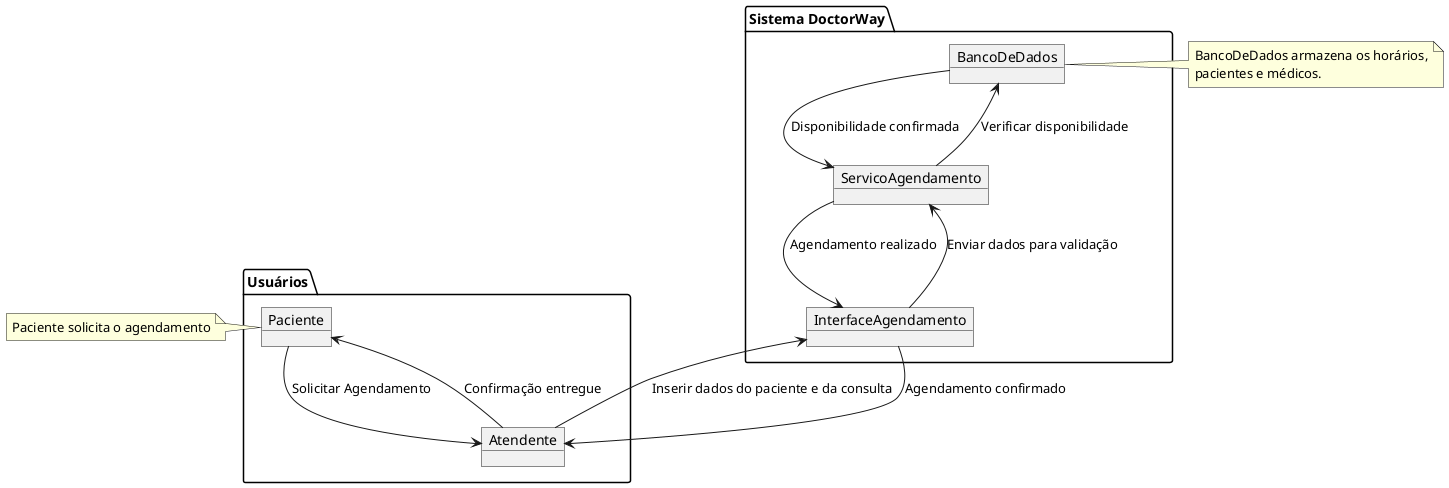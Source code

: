 @startuml
package "Usuários" {
    object Paciente
    object Atendente
}

package "Sistema DoctorWay" {
    object InterfaceAgendamento
    object ServicoAgendamento
    object BancoDeDados
}

Paciente --> Atendente : Solicitar Agendamento
Atendente --> InterfaceAgendamento : Inserir dados do paciente e da consulta
InterfaceAgendamento --> ServicoAgendamento : Enviar dados para validação
ServicoAgendamento --> BancoDeDados : Verificar disponibilidade
BancoDeDados --> ServicoAgendamento : Disponibilidade confirmada
ServicoAgendamento --> InterfaceAgendamento : Agendamento realizado
InterfaceAgendamento --> Atendente : Agendamento confirmado
Atendente --> Paciente : Confirmação entregue

note left of Paciente
  Paciente solicita o agendamento
end note

note right of BancoDeDados
  BancoDeDados armazena os horários,
  pacientes e médicos.
end note
@enduml
